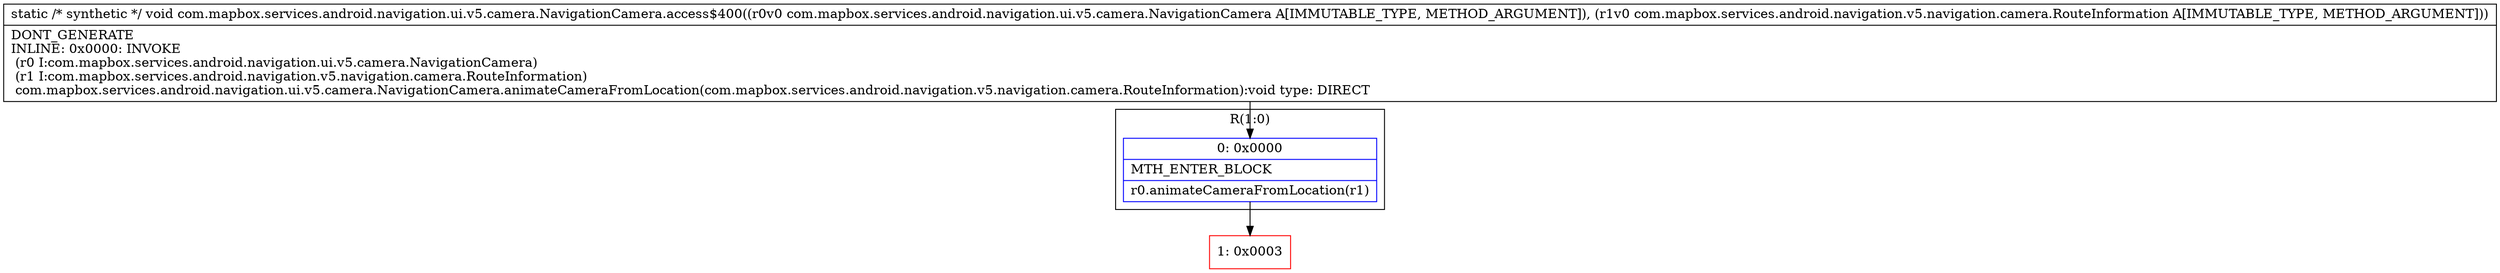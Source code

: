 digraph "CFG forcom.mapbox.services.android.navigation.ui.v5.camera.NavigationCamera.access$400(Lcom\/mapbox\/services\/android\/navigation\/ui\/v5\/camera\/NavigationCamera;Lcom\/mapbox\/services\/android\/navigation\/v5\/navigation\/camera\/RouteInformation;)V" {
subgraph cluster_Region_1668168654 {
label = "R(1:0)";
node [shape=record,color=blue];
Node_0 [shape=record,label="{0\:\ 0x0000|MTH_ENTER_BLOCK\l|r0.animateCameraFromLocation(r1)\l}"];
}
Node_1 [shape=record,color=red,label="{1\:\ 0x0003}"];
MethodNode[shape=record,label="{static \/* synthetic *\/ void com.mapbox.services.android.navigation.ui.v5.camera.NavigationCamera.access$400((r0v0 com.mapbox.services.android.navigation.ui.v5.camera.NavigationCamera A[IMMUTABLE_TYPE, METHOD_ARGUMENT]), (r1v0 com.mapbox.services.android.navigation.v5.navigation.camera.RouteInformation A[IMMUTABLE_TYPE, METHOD_ARGUMENT]))  | DONT_GENERATE\lINLINE: 0x0000: INVOKE  \l  (r0 I:com.mapbox.services.android.navigation.ui.v5.camera.NavigationCamera)\l  (r1 I:com.mapbox.services.android.navigation.v5.navigation.camera.RouteInformation)\l com.mapbox.services.android.navigation.ui.v5.camera.NavigationCamera.animateCameraFromLocation(com.mapbox.services.android.navigation.v5.navigation.camera.RouteInformation):void type: DIRECT\l}"];
MethodNode -> Node_0;
Node_0 -> Node_1;
}

